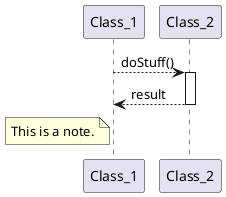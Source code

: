 @startuml
Class_1 --> Class_2++ : doStuff()
return result
note left of Class_1
    This is a note.
end note
@enduml
